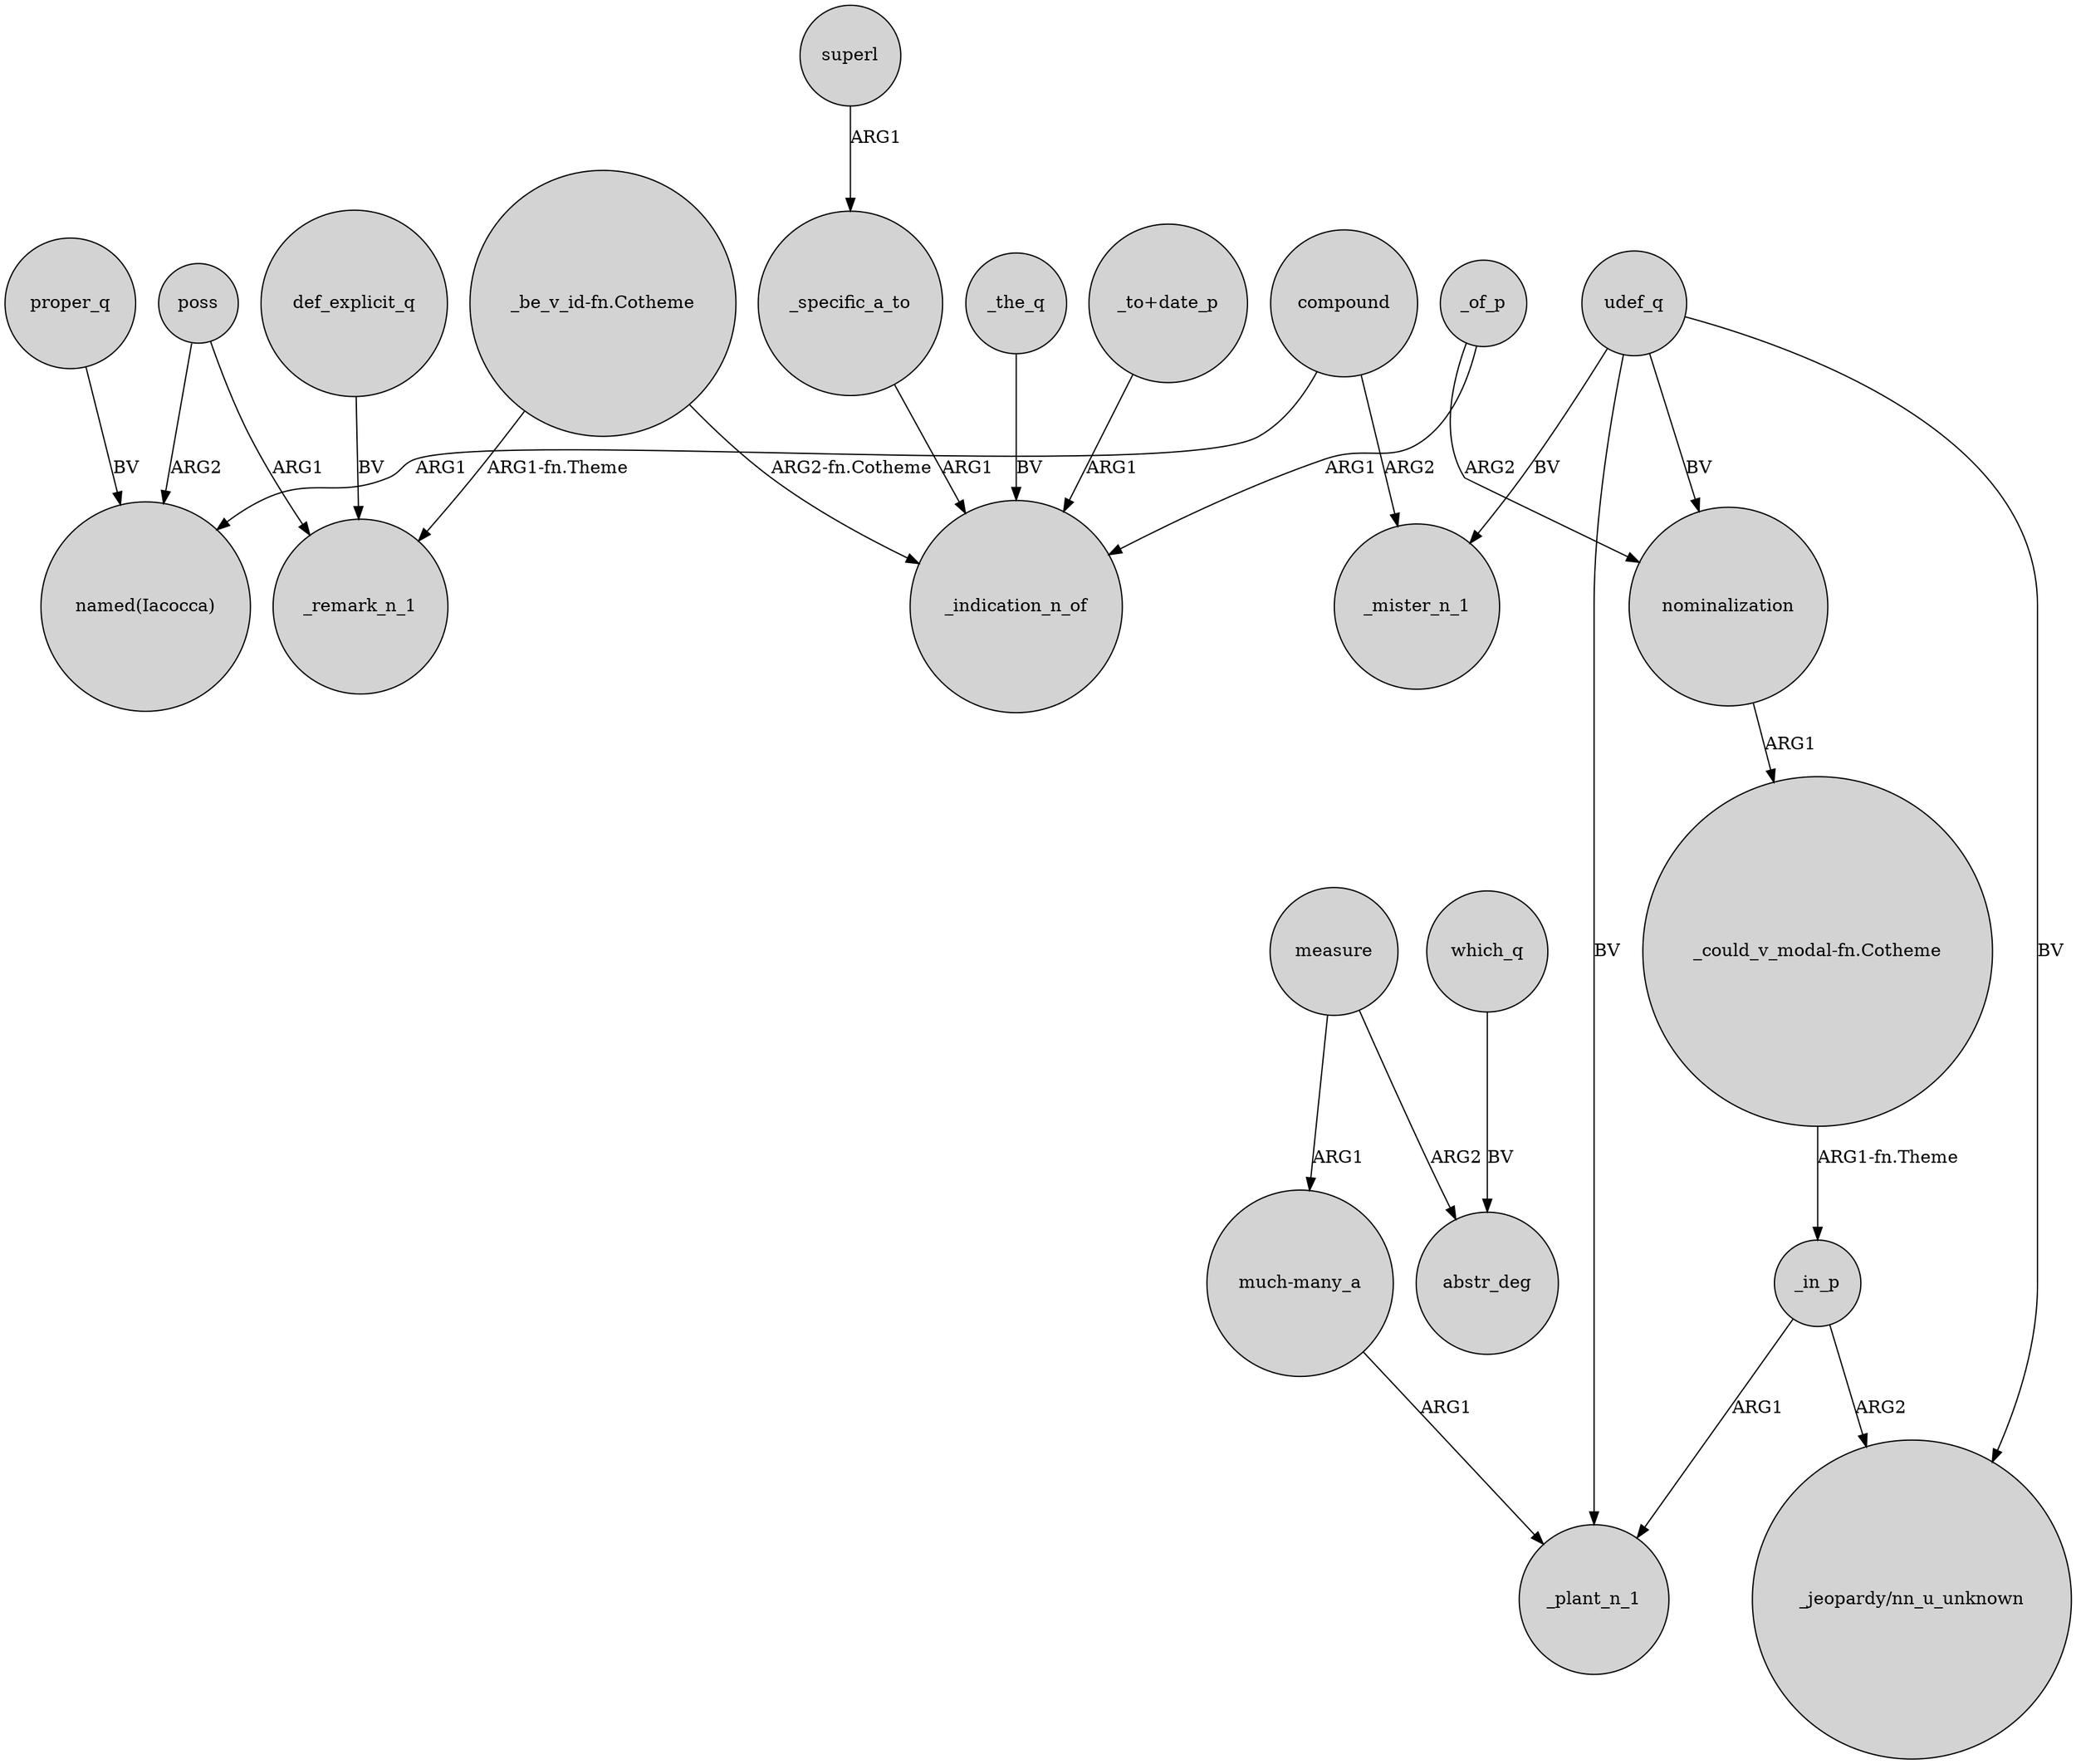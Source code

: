 digraph {
	node [shape=circle style=filled]
	compound -> "named(Iacocca)" [label=ARG1]
	measure -> "much-many_a" [label=ARG1]
	udef_q -> _plant_n_1 [label=BV]
	compound -> _mister_n_1 [label=ARG2]
	poss -> _remark_n_1 [label=ARG1]
	"_to+date_p" -> _indication_n_of [label=ARG1]
	udef_q -> nominalization [label=BV]
	udef_q -> "_jeopardy/nn_u_unknown" [label=BV]
	def_explicit_q -> _remark_n_1 [label=BV]
	_of_p -> _indication_n_of [label=ARG1]
	udef_q -> _mister_n_1 [label=BV]
	"_be_v_id-fn.Cotheme" -> _indication_n_of [label="ARG2-fn.Cotheme"]
	_of_p -> nominalization [label=ARG2]
	poss -> "named(Iacocca)" [label=ARG2]
	_in_p -> _plant_n_1 [label=ARG1]
	nominalization -> "_could_v_modal-fn.Cotheme" [label=ARG1]
	_specific_a_to -> _indication_n_of [label=ARG1]
	_the_q -> _indication_n_of [label=BV]
	"_be_v_id-fn.Cotheme" -> _remark_n_1 [label="ARG1-fn.Theme"]
	"_could_v_modal-fn.Cotheme" -> _in_p [label="ARG1-fn.Theme"]
	which_q -> abstr_deg [label=BV]
	measure -> abstr_deg [label=ARG2]
	superl -> _specific_a_to [label=ARG1]
	proper_q -> "named(Iacocca)" [label=BV]
	_in_p -> "_jeopardy/nn_u_unknown" [label=ARG2]
	"much-many_a" -> _plant_n_1 [label=ARG1]
}
